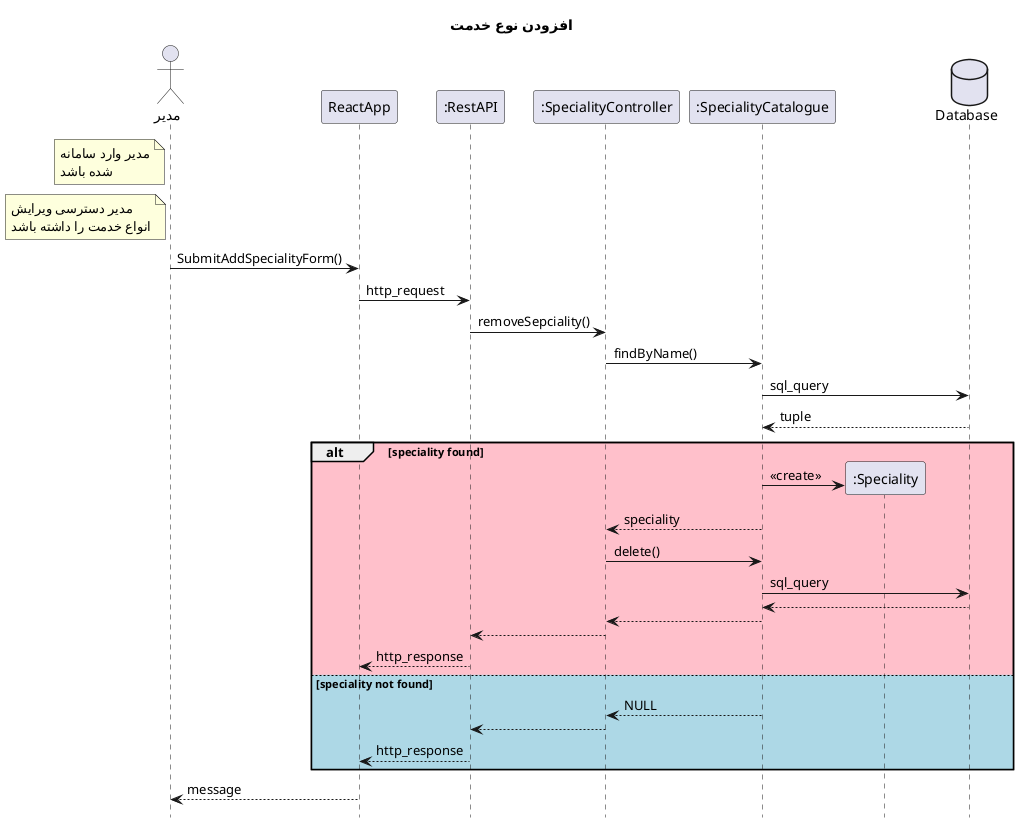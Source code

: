 @startuml addSpeciality
hide footbox
title "افزودن نوع خدمت"
actor       "مدیر" as root
participant ReactApp
participant ":RestAPI" as RestAPI
participant ":SpecialityController" as SpecialityController
participant ":SpecialityCatalogue" as SpecialityCatalogue
participant ":Speciality" as Speciality
database Database
note left of root
    مدیر وارد سامانه
     شده باشد
end note
note left of root
    مدیر دسترسی ویرایش
    انواع خدمت را داشته باشد
end note
    
root -> ReactApp : SubmitAddSpecialityForm()
ReactApp -> RestAPI : http_request
RestAPI -> SpecialityController : removeSepciality()

SpecialityController -> SpecialityCatalogue : findByName()
SpecialityCatalogue -> Database : sql_query
return tuple
alt #Pink speciality found
    SpecialityCatalogue -> Speciality **: <<create>>
    SpecialityCatalogue --> SpecialityController: speciality
    SpecialityController -> SpecialityCatalogue : delete()
    SpecialityCatalogue -> Database : sql_query
    return
    SpecialityCatalogue --> SpecialityController
    SpecialityController --> RestAPI
    RestAPI --> ReactApp: http_response
else #LightBlue speciality not found
    SpecialityCatalogue --> SpecialityController: NULL
    SpecialityController --> RestAPI
    RestAPI --> ReactApp : http_response 
end

ReactApp --> root: message
@enduml